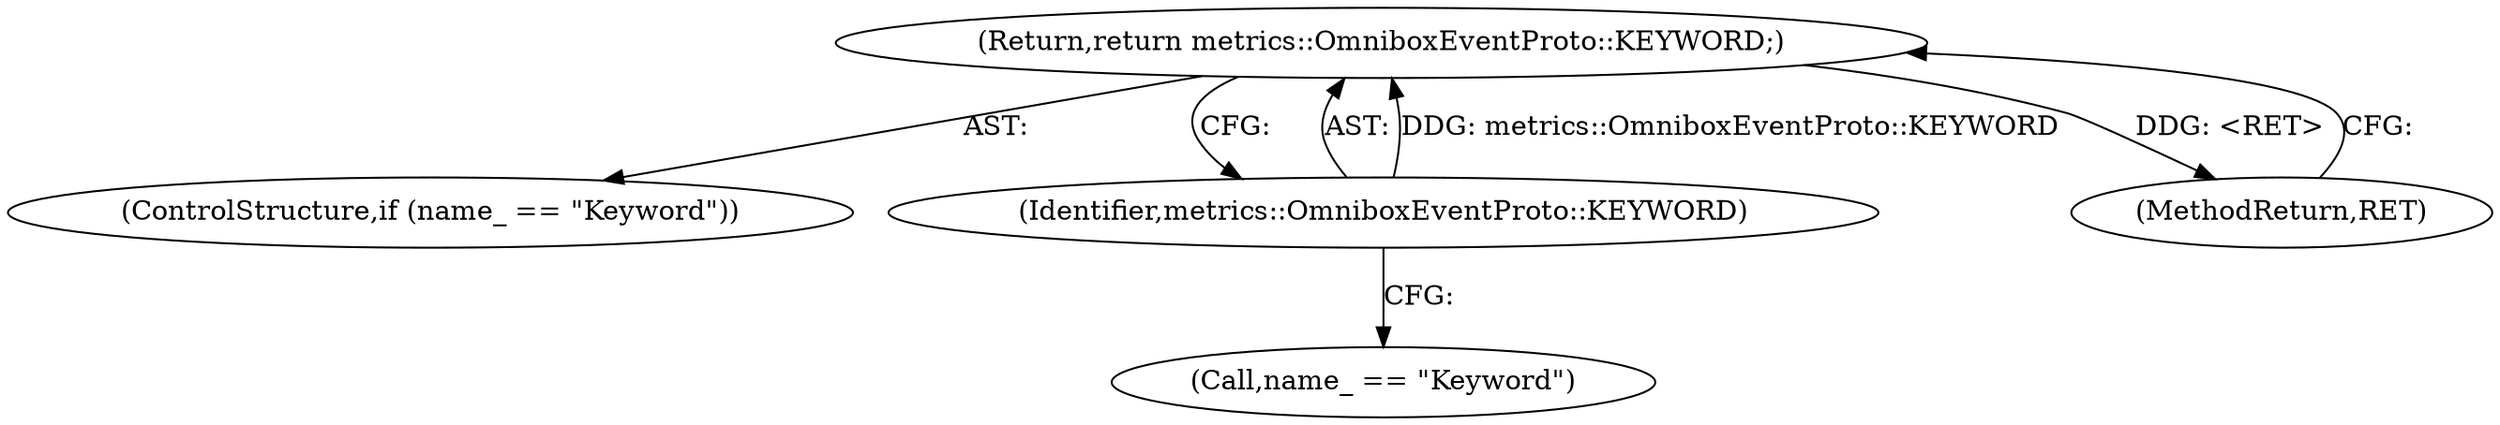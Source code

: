 digraph "1_Chrome_30f5bc981921d9c0221c82f38d80bd2d5c86a022_0@del" {
"1000130" [label="(Return,return metrics::OmniboxEventProto::KEYWORD;)"];
"1000131" [label="(Identifier,metrics::OmniboxEventProto::KEYWORD)"];
"1000131" [label="(Identifier,metrics::OmniboxEventProto::KEYWORD)"];
"1000127" [label="(Call,name_ == \"Keyword\")"];
"1000126" [label="(ControlStructure,if (name_ == \"Keyword\"))"];
"1000130" [label="(Return,return metrics::OmniboxEventProto::KEYWORD;)"];
"1000153" [label="(MethodReturn,RET)"];
"1000130" -> "1000126"  [label="AST: "];
"1000130" -> "1000131"  [label="CFG: "];
"1000131" -> "1000130"  [label="AST: "];
"1000153" -> "1000130"  [label="CFG: "];
"1000130" -> "1000153"  [label="DDG: <RET>"];
"1000131" -> "1000130"  [label="DDG: metrics::OmniboxEventProto::KEYWORD"];
"1000131" -> "1000127"  [label="CFG: "];
}
